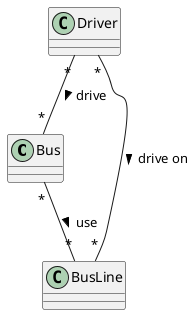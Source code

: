 @startuml

class Bus {

}

class Driver {

}

class BusLine {

}


Driver "*" -- "*" Bus : > drive
Driver "*" -- "*" BusLine : > drive on
Bus "*" -- "*" BusLine : > use

@enduml
